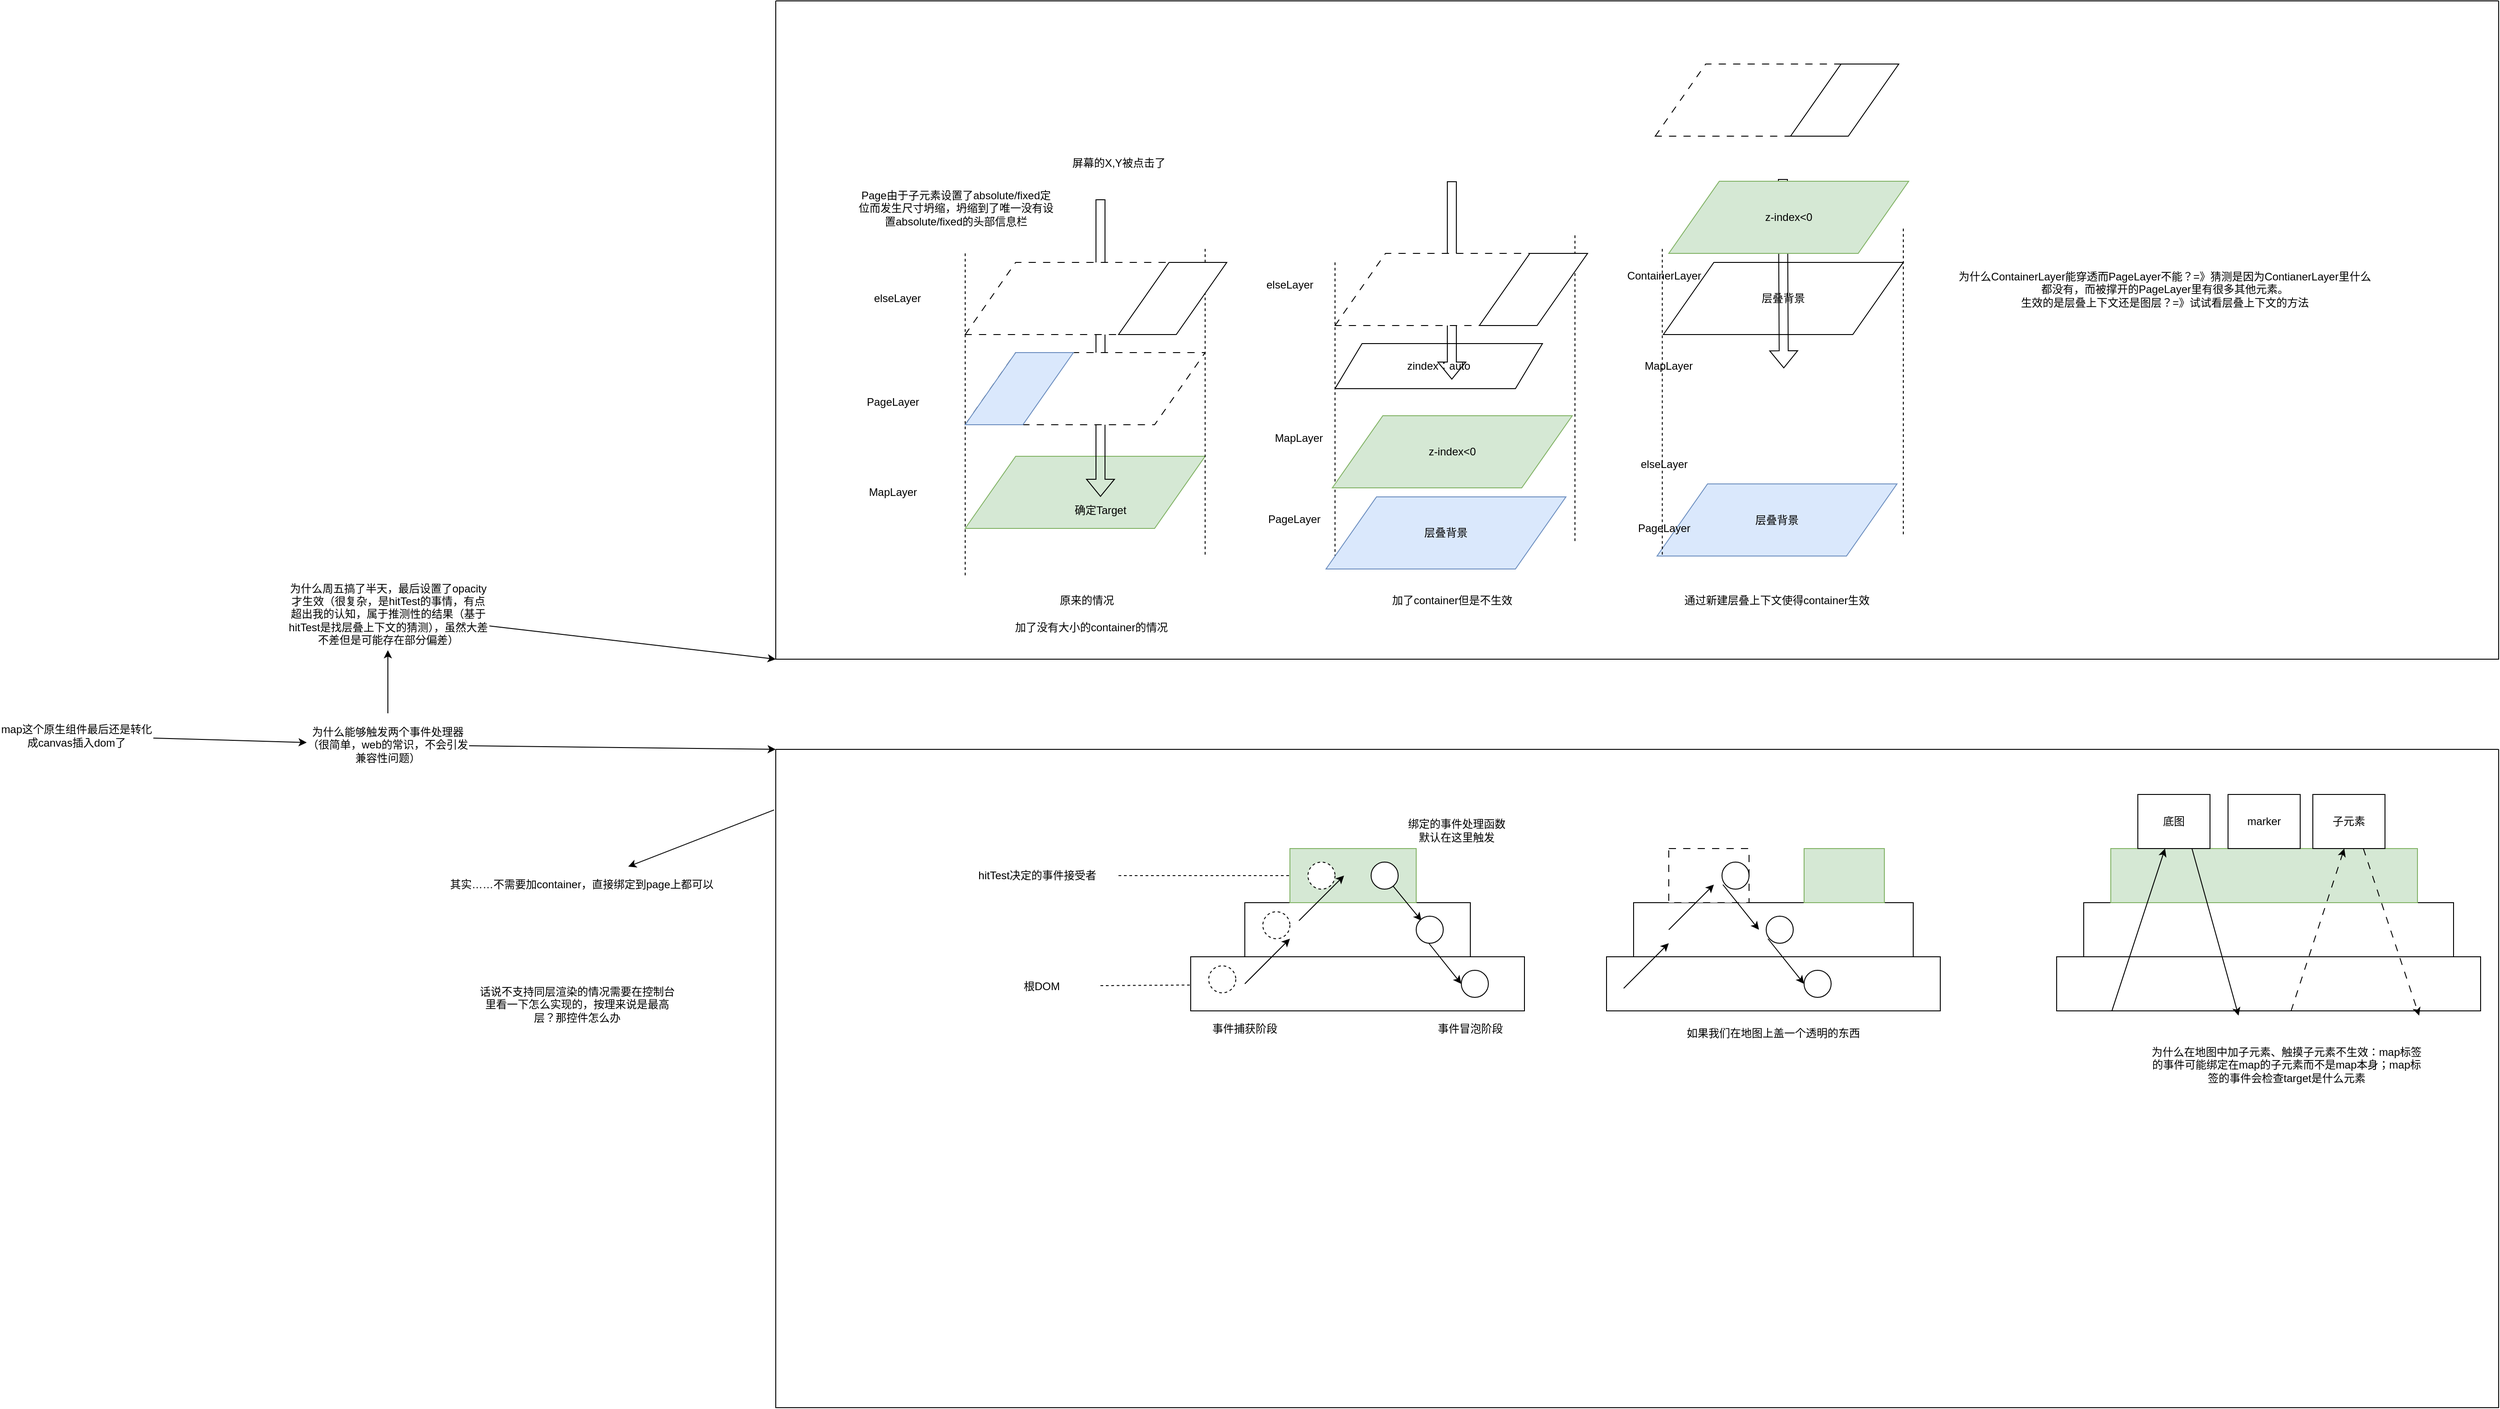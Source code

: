 <mxfile version="26.0.4">
  <diagram name="第 1 页" id="dHkBDI9f2J-48Ag7LJ06">
    <mxGraphModel dx="3088" dy="1923" grid="1" gridSize="10" guides="1" tooltips="1" connect="1" arrows="1" fold="1" page="1" pageScale="1" pageWidth="827" pageHeight="1169" math="0" shadow="0">
      <root>
        <mxCell id="0" />
        <mxCell id="1" parent="0" />
        <mxCell id="xNNs9g-YdDfOZQ5uP7P--2" value="&lt;div&gt;PageLayer&lt;/div&gt;" style="text;html=1;align=center;verticalAlign=middle;whiteSpace=wrap;rounded=0;" parent="1" vertex="1">
          <mxGeometry x="45" y="260" width="70" height="30" as="geometry" />
        </mxCell>
        <mxCell id="xNNs9g-YdDfOZQ5uP7P--3" value="" style="shape=parallelogram;perimeter=parallelogramPerimeter;whiteSpace=wrap;html=1;fixedSize=1;size=56;fillColor=#d5e8d4;strokeColor=#82b366;" parent="1" vertex="1">
          <mxGeometry x="160" y="335" width="266" height="80" as="geometry" />
        </mxCell>
        <mxCell id="xNNs9g-YdDfOZQ5uP7P--7" value="MapLayer" style="text;html=1;align=center;verticalAlign=middle;whiteSpace=wrap;rounded=0;" parent="1" vertex="1">
          <mxGeometry x="50" y="360" width="60" height="30" as="geometry" />
        </mxCell>
        <mxCell id="xNNs9g-YdDfOZQ5uP7P--11" value="" style="endArrow=none;dashed=1;html=1;rounded=0;" parent="1" edge="1">
          <mxGeometry width="50" height="50" relative="1" as="geometry">
            <mxPoint x="160" y="110" as="sourcePoint" />
            <mxPoint x="160" y="470" as="targetPoint" />
          </mxGeometry>
        </mxCell>
        <mxCell id="xNNs9g-YdDfOZQ5uP7P--14" value="Page由于子元素设置了absolute/fixed定位而发生尺寸坍缩，坍缩到了唯一没有设置absolute/fixed的头部信息栏" style="text;html=1;align=center;verticalAlign=middle;whiteSpace=wrap;rounded=0;" parent="1" vertex="1">
          <mxGeometry x="40" y="30" width="220" height="60" as="geometry" />
        </mxCell>
        <mxCell id="xNNs9g-YdDfOZQ5uP7P--13" value="" style="endArrow=classic;html=1;rounded=0;shape=flexArrow;" parent="1" edge="1">
          <mxGeometry width="50" height="50" relative="1" as="geometry">
            <mxPoint x="310" y="50" as="sourcePoint" />
            <mxPoint x="310" y="380" as="targetPoint" />
          </mxGeometry>
        </mxCell>
        <mxCell id="xNNs9g-YdDfOZQ5uP7P--29" value="层叠背景" style="shape=parallelogram;perimeter=parallelogramPerimeter;whiteSpace=wrap;html=1;fixedSize=1;size=56;fillColor=#dae8fc;strokeColor=#6c8ebf;" parent="1" vertex="1">
          <mxGeometry x="927" y="365.63" width="266" height="80" as="geometry" />
        </mxCell>
        <mxCell id="xNNs9g-YdDfOZQ5uP7P--35" value="ContainerLayer" style="text;html=1;align=center;verticalAlign=middle;whiteSpace=wrap;rounded=0;" parent="1" vertex="1">
          <mxGeometry x="905" y="120" width="60" height="30" as="geometry" />
        </mxCell>
        <mxCell id="xNNs9g-YdDfOZQ5uP7P--36" value="&lt;div&gt;为什么ContainerLayer能穿透而PageLayer不能？=》猜测是因为ContianerLayer里什么都没有，而被撑开的PageLayer里有很多其他元素。&lt;/div&gt;生效的是层叠上下文还是图层？=》试试看层叠上下文的方法" style="text;html=1;align=center;verticalAlign=middle;whiteSpace=wrap;rounded=0;" parent="1" vertex="1">
          <mxGeometry x="1260" y="120" width="460" height="60" as="geometry" />
        </mxCell>
        <mxCell id="xNNs9g-YdDfOZQ5uP7P--38" value="屏幕的X,Y被点击了" style="text;html=1;align=center;verticalAlign=middle;whiteSpace=wrap;rounded=0;" parent="1" vertex="1">
          <mxGeometry x="247" y="-10" width="167" height="40" as="geometry" />
        </mxCell>
        <mxCell id="xNNs9g-YdDfOZQ5uP7P--39" value="确定Target" style="text;html=1;align=center;verticalAlign=middle;whiteSpace=wrap;rounded=0;" parent="1" vertex="1">
          <mxGeometry x="280" y="380" width="60" height="30" as="geometry" />
        </mxCell>
        <mxCell id="xNNs9g-YdDfOZQ5uP7P--40" value="" style="endArrow=none;dashed=1;html=1;rounded=0;exitX=0;exitY=1;exitDx=0;exitDy=0;entryX=0;entryY=1;entryDx=0;entryDy=0;" parent="1" edge="1">
          <mxGeometry width="50" height="50" relative="1" as="geometry">
            <mxPoint x="426" y="105" as="sourcePoint" />
            <mxPoint x="426" y="445" as="targetPoint" />
          </mxGeometry>
        </mxCell>
        <mxCell id="xNNs9g-YdDfOZQ5uP7P--41" value="层叠背景" style="shape=parallelogram;perimeter=parallelogramPerimeter;whiteSpace=wrap;html=1;fixedSize=1;size=56;" parent="1" vertex="1">
          <mxGeometry x="934" y="120" width="266" height="80" as="geometry" />
        </mxCell>
        <mxCell id="xNNs9g-YdDfOZQ5uP7P--42" value="" style="rounded=0;whiteSpace=wrap;html=1;" parent="1" vertex="1">
          <mxGeometry x="410" y="890" width="370" height="60" as="geometry" />
        </mxCell>
        <mxCell id="xNNs9g-YdDfOZQ5uP7P--43" value="" style="rounded=0;whiteSpace=wrap;html=1;" parent="1" vertex="1">
          <mxGeometry x="470" y="830" width="250" height="60" as="geometry" />
        </mxCell>
        <mxCell id="xNNs9g-YdDfOZQ5uP7P--44" value="" style="rounded=0;whiteSpace=wrap;html=1;fillColor=#d5e8d4;strokeColor=#82b366;" parent="1" vertex="1">
          <mxGeometry x="520" y="770" width="140" height="60" as="geometry" />
        </mxCell>
        <mxCell id="xNNs9g-YdDfOZQ5uP7P--45" value="" style="rounded=0;whiteSpace=wrap;html=1;" parent="1" vertex="1">
          <mxGeometry x="871" y="890" width="370" height="60" as="geometry" />
        </mxCell>
        <mxCell id="xNNs9g-YdDfOZQ5uP7P--46" value="" style="rounded=0;whiteSpace=wrap;html=1;" parent="1" vertex="1">
          <mxGeometry x="901" y="830" width="310" height="60" as="geometry" />
        </mxCell>
        <mxCell id="xNNs9g-YdDfOZQ5uP7P--47" value="" style="rounded=0;whiteSpace=wrap;html=1;dashed=1;dashPattern=8 8;" parent="1" vertex="1">
          <mxGeometry x="940" y="770" width="89" height="60" as="geometry" />
        </mxCell>
        <mxCell id="xNNs9g-YdDfOZQ5uP7P--48" value="" style="rounded=0;whiteSpace=wrap;html=1;fillColor=#d5e8d4;strokeColor=#82b366;" parent="1" vertex="1">
          <mxGeometry x="1090" y="770" width="89" height="60" as="geometry" />
        </mxCell>
        <mxCell id="xNNs9g-YdDfOZQ5uP7P--49" value="" style="endArrow=classic;html=1;rounded=0;" parent="1" edge="1">
          <mxGeometry width="50" height="50" relative="1" as="geometry">
            <mxPoint x="470" y="920" as="sourcePoint" />
            <mxPoint x="520" y="870" as="targetPoint" />
          </mxGeometry>
        </mxCell>
        <mxCell id="xNNs9g-YdDfOZQ5uP7P--52" value="" style="endArrow=classic;html=1;rounded=0;" parent="1" edge="1">
          <mxGeometry width="50" height="50" relative="1" as="geometry">
            <mxPoint x="530" y="850" as="sourcePoint" />
            <mxPoint x="580" y="800" as="targetPoint" />
          </mxGeometry>
        </mxCell>
        <mxCell id="xNNs9g-YdDfOZQ5uP7P--53" value="" style="endArrow=classic;html=1;rounded=0;" parent="1" edge="1">
          <mxGeometry width="50" height="50" relative="1" as="geometry">
            <mxPoint x="940" y="860" as="sourcePoint" />
            <mxPoint x="990" y="810" as="targetPoint" />
          </mxGeometry>
        </mxCell>
        <mxCell id="xNNs9g-YdDfOZQ5uP7P--54" value="" style="endArrow=classic;html=1;rounded=0;" parent="1" edge="1">
          <mxGeometry width="50" height="50" relative="1" as="geometry">
            <mxPoint x="890" y="925" as="sourcePoint" />
            <mxPoint x="940" y="875" as="targetPoint" />
          </mxGeometry>
        </mxCell>
        <mxCell id="xNNs9g-YdDfOZQ5uP7P--55" value="" style="endArrow=classic;html=1;rounded=0;" parent="1" source="xNNs9g-YdDfOZQ5uP7P--59" edge="1">
          <mxGeometry width="50" height="50" relative="1" as="geometry">
            <mxPoint x="625.86" y="800" as="sourcePoint" />
            <mxPoint x="665.86" y="850" as="targetPoint" />
          </mxGeometry>
        </mxCell>
        <mxCell id="xNNs9g-YdDfOZQ5uP7P--56" value="" style="endArrow=classic;html=1;rounded=0;" parent="1" edge="1">
          <mxGeometry width="50" height="50" relative="1" as="geometry">
            <mxPoint x="670" y="870" as="sourcePoint" />
            <mxPoint x="710" y="920" as="targetPoint" />
          </mxGeometry>
        </mxCell>
        <mxCell id="xNNs9g-YdDfOZQ5uP7P--57" value="" style="endArrow=classic;html=1;rounded=0;" parent="1" edge="1">
          <mxGeometry width="50" height="50" relative="1" as="geometry">
            <mxPoint x="1000" y="810" as="sourcePoint" />
            <mxPoint x="1040" y="860" as="targetPoint" />
          </mxGeometry>
        </mxCell>
        <mxCell id="xNNs9g-YdDfOZQ5uP7P--60" value="" style="endArrow=classic;html=1;rounded=0;" parent="1" target="xNNs9g-YdDfOZQ5uP7P--59" edge="1">
          <mxGeometry width="50" height="50" relative="1" as="geometry">
            <mxPoint x="625.86" y="800" as="sourcePoint" />
            <mxPoint x="665.86" y="850" as="targetPoint" />
          </mxGeometry>
        </mxCell>
        <mxCell id="xNNs9g-YdDfOZQ5uP7P--59" value="" style="ellipse;whiteSpace=wrap;html=1;" parent="1" vertex="1">
          <mxGeometry x="610" y="785" width="30" height="30" as="geometry" />
        </mxCell>
        <mxCell id="xNNs9g-YdDfOZQ5uP7P--61" value="" style="ellipse;whiteSpace=wrap;html=1;" parent="1" vertex="1">
          <mxGeometry x="660" y="845" width="30" height="30" as="geometry" />
        </mxCell>
        <mxCell id="xNNs9g-YdDfOZQ5uP7P--62" value="" style="ellipse;whiteSpace=wrap;html=1;" parent="1" vertex="1">
          <mxGeometry x="710" y="905" width="30" height="30" as="geometry" />
        </mxCell>
        <mxCell id="xNNs9g-YdDfOZQ5uP7P--63" value="" style="ellipse;whiteSpace=wrap;html=1;" parent="1" vertex="1">
          <mxGeometry x="999" y="785" width="30" height="30" as="geometry" />
        </mxCell>
        <mxCell id="xNNs9g-YdDfOZQ5uP7P--64" value="" style="ellipse;whiteSpace=wrap;html=1;" parent="1" vertex="1">
          <mxGeometry x="1048" y="845" width="30" height="30" as="geometry" />
        </mxCell>
        <mxCell id="xNNs9g-YdDfOZQ5uP7P--65" value="" style="ellipse;whiteSpace=wrap;html=1;" parent="1" vertex="1">
          <mxGeometry x="1090" y="905" width="30" height="30" as="geometry" />
        </mxCell>
        <mxCell id="xNNs9g-YdDfOZQ5uP7P--66" value="" style="endArrow=classic;html=1;rounded=0;" parent="1" edge="1">
          <mxGeometry width="50" height="50" relative="1" as="geometry">
            <mxPoint x="1050" y="870" as="sourcePoint" />
            <mxPoint x="1090" y="920" as="targetPoint" />
          </mxGeometry>
        </mxCell>
        <mxCell id="xNNs9g-YdDfOZQ5uP7P--32" value="" style="endArrow=classic;html=1;rounded=0;shape=flexArrow;" parent="1" edge="1">
          <mxGeometry width="50" height="50" relative="1" as="geometry">
            <mxPoint x="1066.5" y="27.5" as="sourcePoint" />
            <mxPoint x="1067.5" y="237.5" as="targetPoint" />
          </mxGeometry>
        </mxCell>
        <mxCell id="xNNs9g-YdDfOZQ5uP7P--67" value="" style="endArrow=none;dashed=1;html=1;rounded=0;exitX=0;exitY=1;exitDx=0;exitDy=0;entryX=0;entryY=1;entryDx=0;entryDy=0;" parent="1" edge="1">
          <mxGeometry width="50" height="50" relative="1" as="geometry">
            <mxPoint x="570" y="120" as="sourcePoint" />
            <mxPoint x="570" y="460" as="targetPoint" />
          </mxGeometry>
        </mxCell>
        <mxCell id="xNNs9g-YdDfOZQ5uP7P--68" value="" style="endArrow=none;dashed=1;html=1;rounded=0;exitX=0;exitY=1;exitDx=0;exitDy=0;entryX=0;entryY=1;entryDx=0;entryDy=0;" parent="1" edge="1">
          <mxGeometry width="50" height="50" relative="1" as="geometry">
            <mxPoint x="836" y="90" as="sourcePoint" />
            <mxPoint x="836" y="430" as="targetPoint" />
          </mxGeometry>
        </mxCell>
        <mxCell id="xNNs9g-YdDfOZQ5uP7P--69" value="" style="endArrow=none;dashed=1;html=1;rounded=0;exitX=0;exitY=1;exitDx=0;exitDy=0;entryX=0;entryY=1;entryDx=0;entryDy=0;" parent="1" edge="1">
          <mxGeometry width="50" height="50" relative="1" as="geometry">
            <mxPoint x="932.82" y="105" as="sourcePoint" />
            <mxPoint x="932.82" y="445" as="targetPoint" />
          </mxGeometry>
        </mxCell>
        <mxCell id="xNNs9g-YdDfOZQ5uP7P--70" value="" style="endArrow=none;dashed=1;html=1;rounded=0;exitX=0;exitY=1;exitDx=0;exitDy=0;entryX=0;entryY=1;entryDx=0;entryDy=0;" parent="1" edge="1">
          <mxGeometry width="50" height="50" relative="1" as="geometry">
            <mxPoint x="1200" y="82.5" as="sourcePoint" />
            <mxPoint x="1200" y="422.5" as="targetPoint" />
          </mxGeometry>
        </mxCell>
        <mxCell id="xNNs9g-YdDfOZQ5uP7P--71" value="elseLayer" style="text;html=1;align=center;verticalAlign=middle;whiteSpace=wrap;rounded=0;" parent="1" vertex="1">
          <mxGeometry x="50" y="145" width="70" height="30" as="geometry" />
        </mxCell>
        <mxCell id="xNNs9g-YdDfOZQ5uP7P--72" value="elseLayer" style="text;html=1;align=center;verticalAlign=middle;whiteSpace=wrap;rounded=0;" parent="1" vertex="1">
          <mxGeometry x="485" y="130" width="70" height="30" as="geometry" />
        </mxCell>
        <mxCell id="xNNs9g-YdDfOZQ5uP7P--73" value="elseLayer" style="text;html=1;align=center;verticalAlign=middle;whiteSpace=wrap;rounded=0;" parent="1" vertex="1">
          <mxGeometry x="900" y="329.38" width="70" height="30" as="geometry" />
        </mxCell>
        <mxCell id="xNNs9g-YdDfOZQ5uP7P--74" value="&lt;div&gt;PageLayer&lt;/div&gt;" style="text;html=1;align=center;verticalAlign=middle;whiteSpace=wrap;rounded=0;" parent="1" vertex="1">
          <mxGeometry x="900" y="400" width="70" height="30" as="geometry" />
        </mxCell>
        <mxCell id="xNNs9g-YdDfOZQ5uP7P--77" value="MapLayer" style="text;html=1;align=center;verticalAlign=middle;whiteSpace=wrap;rounded=0;" parent="1" vertex="1">
          <mxGeometry x="910" y="220" width="60" height="30" as="geometry" />
        </mxCell>
        <mxCell id="xNNs9g-YdDfOZQ5uP7P--78" value="" style="swimlane;startSize=0;" parent="1" vertex="1">
          <mxGeometry x="-50" y="-170" width="1910" height="730" as="geometry" />
        </mxCell>
        <mxCell id="xNNs9g-YdDfOZQ5uP7P--109" value="原来的情况" style="text;html=1;align=center;verticalAlign=middle;whiteSpace=wrap;rounded=0;" parent="xNNs9g-YdDfOZQ5uP7P--78" vertex="1">
          <mxGeometry x="300" y="650" width="90" height="30" as="geometry" />
        </mxCell>
        <mxCell id="xNNs9g-YdDfOZQ5uP7P--110" value="通过新建层叠上下文使得container生效" style="text;html=1;align=center;verticalAlign=middle;whiteSpace=wrap;rounded=0;" parent="xNNs9g-YdDfOZQ5uP7P--78" vertex="1">
          <mxGeometry x="1000" y="650" width="220" height="30" as="geometry" />
        </mxCell>
        <mxCell id="xNNs9g-YdDfOZQ5uP7P--111" value="加了container但是不生效" style="text;html=1;align=center;verticalAlign=middle;whiteSpace=wrap;rounded=0;" parent="xNNs9g-YdDfOZQ5uP7P--78" vertex="1">
          <mxGeometry x="650" y="650" width="200" height="30" as="geometry" />
        </mxCell>
        <mxCell id="xNNs9g-YdDfOZQ5uP7P--112" value="加了没有大小的container的情况" style="text;html=1;align=center;verticalAlign=middle;whiteSpace=wrap;rounded=0;" parent="xNNs9g-YdDfOZQ5uP7P--78" vertex="1">
          <mxGeometry x="250" y="680" width="200" height="30" as="geometry" />
        </mxCell>
        <mxCell id="xNNs9g-YdDfOZQ5uP7P--16" value="zindex：auto" style="shape=parallelogram;perimeter=parallelogramPerimeter;whiteSpace=wrap;html=1;fixedSize=1;size=30;" parent="xNNs9g-YdDfOZQ5uP7P--78" vertex="1">
          <mxGeometry x="620" y="380" width="230" height="50" as="geometry" />
        </mxCell>
        <mxCell id="xNNs9g-YdDfOZQ5uP7P--17" value="z-index&amp;lt;0" style="shape=parallelogram;perimeter=parallelogramPerimeter;whiteSpace=wrap;html=1;fixedSize=1;size=56;fillColor=#d5e8d4;strokeColor=#82b366;" parent="xNNs9g-YdDfOZQ5uP7P--78" vertex="1">
          <mxGeometry x="617" y="460" width="266" height="80" as="geometry" />
        </mxCell>
        <mxCell id="xNNs9g-YdDfOZQ5uP7P--92" value="" style="group" parent="xNNs9g-YdDfOZQ5uP7P--78" vertex="1" connectable="0">
          <mxGeometry x="610" y="550" width="266" height="80" as="geometry" />
        </mxCell>
        <mxCell id="xNNs9g-YdDfOZQ5uP7P--8" value="层叠背景" style="shape=parallelogram;perimeter=parallelogramPerimeter;whiteSpace=wrap;html=1;fixedSize=1;size=56;fillColor=#dae8fc;strokeColor=#6c8ebf;" parent="xNNs9g-YdDfOZQ5uP7P--92" vertex="1">
          <mxGeometry width="266" height="80" as="geometry" />
        </mxCell>
        <mxCell id="xNNs9g-YdDfOZQ5uP7P--27" value="MapLayer" style="text;html=1;align=center;verticalAlign=middle;whiteSpace=wrap;rounded=0;" parent="xNNs9g-YdDfOZQ5uP7P--78" vertex="1">
          <mxGeometry x="550" y="470" width="60" height="30" as="geometry" />
        </mxCell>
        <mxCell id="xNNs9g-YdDfOZQ5uP7P--21" value="&lt;div&gt;PageLayer&lt;/div&gt;" style="text;html=1;align=center;verticalAlign=middle;whiteSpace=wrap;rounded=0;" parent="xNNs9g-YdDfOZQ5uP7P--78" vertex="1">
          <mxGeometry x="540" y="560" width="70" height="30" as="geometry" />
        </mxCell>
        <mxCell id="xNNs9g-YdDfOZQ5uP7P--22" value="" style="endArrow=classic;html=1;rounded=0;shape=flexArrow;" parent="xNNs9g-YdDfOZQ5uP7P--78" edge="1">
          <mxGeometry width="50" height="50" relative="1" as="geometry">
            <mxPoint x="749.5" y="200" as="sourcePoint" />
            <mxPoint x="749.5" y="420" as="targetPoint" />
          </mxGeometry>
        </mxCell>
        <mxCell id="xNNs9g-YdDfOZQ5uP7P--33" value="z-index&amp;lt;0" style="shape=parallelogram;perimeter=parallelogramPerimeter;whiteSpace=wrap;html=1;fixedSize=1;size=56;fillColor=#d5e8d4;strokeColor=#82b366;" parent="xNNs9g-YdDfOZQ5uP7P--78" vertex="1">
          <mxGeometry x="990" y="200" width="266" height="80" as="geometry" />
        </mxCell>
        <mxCell id="xNNs9g-YdDfOZQ5uP7P--94" value="" style="group" parent="xNNs9g-YdDfOZQ5uP7P--78" vertex="1" connectable="0">
          <mxGeometry x="975" y="70" width="270" height="80" as="geometry" />
        </mxCell>
        <mxCell id="xNNs9g-YdDfOZQ5uP7P--31" value="" style="shape=parallelogram;perimeter=parallelogramPerimeter;whiteSpace=wrap;html=1;fixedSize=1;size=56;dashed=1;dashPattern=8 8;" parent="xNNs9g-YdDfOZQ5uP7P--94" vertex="1">
          <mxGeometry width="266" height="80" as="geometry" />
        </mxCell>
        <mxCell id="xNNs9g-YdDfOZQ5uP7P--30" value="" style="shape=parallelogram;perimeter=parallelogramPerimeter;whiteSpace=wrap;html=1;fixedSize=1;size=56;" parent="xNNs9g-YdDfOZQ5uP7P--94" vertex="1">
          <mxGeometry x="150" width="120" height="80" as="geometry" />
        </mxCell>
        <mxCell id="xNNs9g-YdDfOZQ5uP7P--79" value="" style="swimlane;startSize=0;" parent="1" vertex="1">
          <mxGeometry x="-50" y="660" width="1910" height="730" as="geometry" />
        </mxCell>
        <mxCell id="xNNs9g-YdDfOZQ5uP7P--85" value="hitTest决定的事件接受者" style="text;html=1;align=center;verticalAlign=middle;whiteSpace=wrap;rounded=0;" parent="xNNs9g-YdDfOZQ5uP7P--79" vertex="1">
          <mxGeometry x="200" y="125" width="180" height="30" as="geometry" />
        </mxCell>
        <mxCell id="xNNs9g-YdDfOZQ5uP7P--86" value="根DOM" style="text;html=1;align=center;verticalAlign=middle;whiteSpace=wrap;rounded=0;" parent="xNNs9g-YdDfOZQ5uP7P--79" vertex="1">
          <mxGeometry x="230" y="245" width="130" height="35" as="geometry" />
        </mxCell>
        <mxCell id="xNNs9g-YdDfOZQ5uP7P--96" value="绑定的事件处理函数默认在这里触发" style="text;html=1;align=center;verticalAlign=middle;whiteSpace=wrap;rounded=0;" parent="xNNs9g-YdDfOZQ5uP7P--79" vertex="1">
          <mxGeometry x="700" y="70" width="110" height="40" as="geometry" />
        </mxCell>
        <mxCell id="xNNs9g-YdDfOZQ5uP7P--102" value="" style="ellipse;whiteSpace=wrap;html=1;dashed=1;" parent="xNNs9g-YdDfOZQ5uP7P--79" vertex="1">
          <mxGeometry x="480" y="240" width="30" height="30" as="geometry" />
        </mxCell>
        <mxCell id="xNNs9g-YdDfOZQ5uP7P--104" value="" style="ellipse;whiteSpace=wrap;html=1;dashed=1;" parent="xNNs9g-YdDfOZQ5uP7P--79" vertex="1">
          <mxGeometry x="590" y="125" width="30" height="30" as="geometry" />
        </mxCell>
        <mxCell id="xNNs9g-YdDfOZQ5uP7P--103" value="" style="ellipse;whiteSpace=wrap;html=1;dashed=1;" parent="xNNs9g-YdDfOZQ5uP7P--79" vertex="1">
          <mxGeometry x="540" y="180" width="30" height="30" as="geometry" />
        </mxCell>
        <mxCell id="xNNs9g-YdDfOZQ5uP7P--105" value="事件捕获阶段" style="text;html=1;align=center;verticalAlign=middle;whiteSpace=wrap;rounded=0;" parent="xNNs9g-YdDfOZQ5uP7P--79" vertex="1">
          <mxGeometry x="480" y="300" width="80" height="20" as="geometry" />
        </mxCell>
        <mxCell id="xNNs9g-YdDfOZQ5uP7P--106" value="事件冒泡阶段" style="text;html=1;align=center;verticalAlign=middle;whiteSpace=wrap;rounded=0;" parent="xNNs9g-YdDfOZQ5uP7P--79" vertex="1">
          <mxGeometry x="730" y="300" width="80" height="20" as="geometry" />
        </mxCell>
        <mxCell id="xNNs9g-YdDfOZQ5uP7P--113" value="如果我们在地图上盖一个透明的东西" style="text;html=1;align=center;verticalAlign=middle;whiteSpace=wrap;rounded=0;" parent="xNNs9g-YdDfOZQ5uP7P--79" vertex="1">
          <mxGeometry x="980" y="300" width="252" height="30" as="geometry" />
        </mxCell>
        <mxCell id="xNNs9g-YdDfOZQ5uP7P--114" value="为什么在地图中加子元素、触摸子元素不生效：map标签的事件可能绑定在map的子元素而不是map本身；map标签的事件会检查target是什么元素" style="text;html=1;align=center;verticalAlign=middle;whiteSpace=wrap;rounded=0;" parent="xNNs9g-YdDfOZQ5uP7P--79" vertex="1">
          <mxGeometry x="1520" y="300" width="310" height="100" as="geometry" />
        </mxCell>
        <mxCell id="xNNs9g-YdDfOZQ5uP7P--115" value="" style="rounded=0;whiteSpace=wrap;html=1;" parent="xNNs9g-YdDfOZQ5uP7P--79" vertex="1">
          <mxGeometry x="1420" y="230" width="470" height="60" as="geometry" />
        </mxCell>
        <mxCell id="xNNs9g-YdDfOZQ5uP7P--116" value="" style="rounded=0;whiteSpace=wrap;html=1;" parent="xNNs9g-YdDfOZQ5uP7P--79" vertex="1">
          <mxGeometry x="1450" y="170" width="410" height="60" as="geometry" />
        </mxCell>
        <mxCell id="xNNs9g-YdDfOZQ5uP7P--117" value="" style="rounded=0;whiteSpace=wrap;html=1;fillColor=#d5e8d4;strokeColor=#82b366;" parent="xNNs9g-YdDfOZQ5uP7P--79" vertex="1">
          <mxGeometry x="1480" y="110" width="340" height="60" as="geometry" />
        </mxCell>
        <mxCell id="xNNs9g-YdDfOZQ5uP7P--118" value="底图" style="rounded=0;whiteSpace=wrap;html=1;" parent="xNNs9g-YdDfOZQ5uP7P--79" vertex="1">
          <mxGeometry x="1510" y="50" width="80" height="60" as="geometry" />
        </mxCell>
        <mxCell id="xNNs9g-YdDfOZQ5uP7P--119" value="marker" style="rounded=0;whiteSpace=wrap;html=1;" parent="xNNs9g-YdDfOZQ5uP7P--79" vertex="1">
          <mxGeometry x="1610" y="50" width="80" height="60" as="geometry" />
        </mxCell>
        <mxCell id="xNNs9g-YdDfOZQ5uP7P--122" value="子元素" style="rounded=0;whiteSpace=wrap;html=1;" parent="xNNs9g-YdDfOZQ5uP7P--79" vertex="1">
          <mxGeometry x="1704" y="50" width="80" height="60" as="geometry" />
        </mxCell>
        <mxCell id="xNNs9g-YdDfOZQ5uP7P--124" value="" style="endArrow=classic;html=1;rounded=0;exitX=0.13;exitY=1.007;exitDx=0;exitDy=0;exitPerimeter=0;" parent="xNNs9g-YdDfOZQ5uP7P--79" source="xNNs9g-YdDfOZQ5uP7P--115" target="xNNs9g-YdDfOZQ5uP7P--118" edge="1">
          <mxGeometry width="50" height="50" relative="1" as="geometry">
            <mxPoint x="1500" y="250" as="sourcePoint" />
            <mxPoint x="1550" y="200" as="targetPoint" />
          </mxGeometry>
        </mxCell>
        <mxCell id="xNNs9g-YdDfOZQ5uP7P--125" value="" style="endArrow=classic;html=1;rounded=0;exitX=0.75;exitY=1;exitDx=0;exitDy=0;entryX=0.429;entryY=1.087;entryDx=0;entryDy=0;entryPerimeter=0;" parent="xNNs9g-YdDfOZQ5uP7P--79" source="xNNs9g-YdDfOZQ5uP7P--118" target="xNNs9g-YdDfOZQ5uP7P--115" edge="1">
          <mxGeometry width="50" height="50" relative="1" as="geometry">
            <mxPoint x="1350" y="140" as="sourcePoint" />
            <mxPoint x="1400" y="90" as="targetPoint" />
          </mxGeometry>
        </mxCell>
        <mxCell id="xNNs9g-YdDfOZQ5uP7P--126" value="" style="endArrow=classic;html=1;rounded=0;exitX=0.13;exitY=1.007;exitDx=0;exitDy=0;exitPerimeter=0;dashed=1;dashPattern=8 8;" parent="xNNs9g-YdDfOZQ5uP7P--79" edge="1">
          <mxGeometry width="50" height="50" relative="1" as="geometry">
            <mxPoint x="1679.9" y="290" as="sourcePoint" />
            <mxPoint x="1738.9" y="110" as="targetPoint" />
          </mxGeometry>
        </mxCell>
        <mxCell id="xNNs9g-YdDfOZQ5uP7P--127" value="" style="endArrow=classic;html=1;rounded=0;exitX=0.75;exitY=1;exitDx=0;exitDy=0;entryX=0.855;entryY=1.087;entryDx=0;entryDy=0;entryPerimeter=0;dashed=1;dashPattern=8 8;" parent="xNNs9g-YdDfOZQ5uP7P--79" target="xNNs9g-YdDfOZQ5uP7P--115" edge="1">
          <mxGeometry width="50" height="50" relative="1" as="geometry">
            <mxPoint x="1760" y="110" as="sourcePoint" />
            <mxPoint x="1812" y="295" as="targetPoint" />
          </mxGeometry>
        </mxCell>
        <mxCell id="xNNs9g-YdDfOZQ5uP7P--81" style="rounded=0;orthogonalLoop=1;jettySize=auto;html=1;entryX=0;entryY=1;entryDx=0;entryDy=0;" parent="1" source="xNNs9g-YdDfOZQ5uP7P--80" target="xNNs9g-YdDfOZQ5uP7P--78" edge="1">
          <mxGeometry relative="1" as="geometry" />
        </mxCell>
        <mxCell id="xNNs9g-YdDfOZQ5uP7P--80" value="为什么周五搞了半天，最后设置了opacity才生效（很复杂，是hitTest的事情，有点超出我的认知，属于推测性的结果（基于hitTest是找层叠上下文的猜测），虽然大差不差但是可能存在部分偏差）" style="text;html=1;align=center;verticalAlign=middle;whiteSpace=wrap;rounded=0;" parent="1" vertex="1">
          <mxGeometry x="-592.5" y="470" width="225" height="80" as="geometry" />
        </mxCell>
        <mxCell id="xNNs9g-YdDfOZQ5uP7P--83" style="rounded=0;orthogonalLoop=1;jettySize=auto;html=1;entryX=0;entryY=0;entryDx=0;entryDy=0;" parent="1" source="xNNs9g-YdDfOZQ5uP7P--82" target="xNNs9g-YdDfOZQ5uP7P--79" edge="1">
          <mxGeometry relative="1" as="geometry" />
        </mxCell>
        <mxCell id="xNNs9g-YdDfOZQ5uP7P--100" style="rounded=0;orthogonalLoop=1;jettySize=auto;html=1;" parent="1" source="xNNs9g-YdDfOZQ5uP7P--82" target="xNNs9g-YdDfOZQ5uP7P--80" edge="1">
          <mxGeometry relative="1" as="geometry" />
        </mxCell>
        <mxCell id="xNNs9g-YdDfOZQ5uP7P--82" value="为什么能够触发两个事件处理器（很简单，web的常识，不会引发兼容性问题）" style="text;html=1;align=center;verticalAlign=middle;whiteSpace=wrap;rounded=0;" parent="1" vertex="1">
          <mxGeometry x="-570" y="620" width="180" height="70" as="geometry" />
        </mxCell>
        <mxCell id="xNNs9g-YdDfOZQ5uP7P--87" value="" style="endArrow=none;dashed=1;html=1;rounded=0;" parent="1" source="xNNs9g-YdDfOZQ5uP7P--85" target="xNNs9g-YdDfOZQ5uP7P--44" edge="1">
          <mxGeometry width="50" height="50" relative="1" as="geometry">
            <mxPoint x="50" y="940" as="sourcePoint" />
            <mxPoint x="100" y="890" as="targetPoint" />
          </mxGeometry>
        </mxCell>
        <mxCell id="xNNs9g-YdDfOZQ5uP7P--88" value="" style="endArrow=none;dashed=1;html=1;rounded=0;" parent="1" source="xNNs9g-YdDfOZQ5uP7P--86" target="xNNs9g-YdDfOZQ5uP7P--42" edge="1">
          <mxGeometry width="50" height="50" relative="1" as="geometry">
            <mxPoint x="200" y="1110" as="sourcePoint" />
            <mxPoint x="250" y="1060" as="targetPoint" />
          </mxGeometry>
        </mxCell>
        <mxCell id="xNNs9g-YdDfOZQ5uP7P--89" value="" style="group" parent="1" vertex="1" connectable="0">
          <mxGeometry x="160" y="220" width="266" height="80" as="geometry" />
        </mxCell>
        <mxCell id="xNNs9g-YdDfOZQ5uP7P--6" value="" style="shape=parallelogram;perimeter=parallelogramPerimeter;whiteSpace=wrap;html=1;fixedSize=1;size=56;dashed=1;dashPattern=8 8;" parent="xNNs9g-YdDfOZQ5uP7P--89" vertex="1">
          <mxGeometry width="266" height="80" as="geometry" />
        </mxCell>
        <mxCell id="xNNs9g-YdDfOZQ5uP7P--12" value="" style="shape=parallelogram;perimeter=parallelogramPerimeter;whiteSpace=wrap;html=1;fixedSize=1;size=56;fillColor=#dae8fc;strokeColor=#6c8ebf;" parent="xNNs9g-YdDfOZQ5uP7P--89" vertex="1">
          <mxGeometry width="120" height="80" as="geometry" />
        </mxCell>
        <mxCell id="xNNs9g-YdDfOZQ5uP7P--90" value="" style="group" parent="1" vertex="1" connectable="0">
          <mxGeometry x="160" y="120" width="290" height="80" as="geometry" />
        </mxCell>
        <mxCell id="xNNs9g-YdDfOZQ5uP7P--23" value="" style="shape=parallelogram;perimeter=parallelogramPerimeter;whiteSpace=wrap;html=1;fixedSize=1;size=56;dashed=1;dashPattern=8 8;" parent="xNNs9g-YdDfOZQ5uP7P--90" vertex="1">
          <mxGeometry width="266" height="80" as="geometry" />
        </mxCell>
        <mxCell id="xNNs9g-YdDfOZQ5uP7P--24" value="" style="shape=parallelogram;perimeter=parallelogramPerimeter;whiteSpace=wrap;html=1;fixedSize=1;size=56;" parent="xNNs9g-YdDfOZQ5uP7P--90" vertex="1">
          <mxGeometry x="170" width="120" height="80" as="geometry" />
        </mxCell>
        <mxCell id="xNNs9g-YdDfOZQ5uP7P--91" value="" style="group" parent="1" vertex="1" connectable="0">
          <mxGeometry x="570" y="110" width="280" height="80" as="geometry" />
        </mxCell>
        <mxCell id="xNNs9g-YdDfOZQ5uP7P--25" value="" style="shape=parallelogram;perimeter=parallelogramPerimeter;whiteSpace=wrap;html=1;fixedSize=1;size=56;dashed=1;dashPattern=8 8;" parent="xNNs9g-YdDfOZQ5uP7P--91" vertex="1">
          <mxGeometry width="266" height="80" as="geometry" />
        </mxCell>
        <mxCell id="xNNs9g-YdDfOZQ5uP7P--26" value="" style="shape=parallelogram;perimeter=parallelogramPerimeter;whiteSpace=wrap;html=1;fixedSize=1;size=56;" parent="xNNs9g-YdDfOZQ5uP7P--91" vertex="1">
          <mxGeometry x="160" width="120" height="80" as="geometry" />
        </mxCell>
        <mxCell id="xNNs9g-YdDfOZQ5uP7P--98" style="rounded=0;orthogonalLoop=1;jettySize=auto;html=1;" parent="1" source="xNNs9g-YdDfOZQ5uP7P--97" target="xNNs9g-YdDfOZQ5uP7P--82" edge="1">
          <mxGeometry relative="1" as="geometry" />
        </mxCell>
        <mxCell id="xNNs9g-YdDfOZQ5uP7P--97" value="map这个原生组件最后还是转化成canvas插入dom了" style="text;html=1;align=center;verticalAlign=middle;whiteSpace=wrap;rounded=0;" parent="1" vertex="1">
          <mxGeometry x="-910" y="610" width="170" height="70" as="geometry" />
        </mxCell>
        <mxCell id="xNNs9g-YdDfOZQ5uP7P--107" value="其实……不需要加container，直接绑定到page上都可以" style="text;html=1;align=center;verticalAlign=middle;whiteSpace=wrap;rounded=0;" parent="1" vertex="1">
          <mxGeometry x="-440" y="790" width="350" height="40" as="geometry" />
        </mxCell>
        <mxCell id="xNNs9g-YdDfOZQ5uP7P--108" value="" style="endArrow=classic;html=1;rounded=0;exitX=-0.001;exitY=0.092;exitDx=0;exitDy=0;exitPerimeter=0;" parent="1" source="xNNs9g-YdDfOZQ5uP7P--79" target="xNNs9g-YdDfOZQ5uP7P--107" edge="1">
          <mxGeometry width="50" height="50" relative="1" as="geometry">
            <mxPoint x="-310" y="910" as="sourcePoint" />
            <mxPoint x="-260" y="860" as="targetPoint" />
          </mxGeometry>
        </mxCell>
        <mxCell id="xNNs9g-YdDfOZQ5uP7P--128" value="话说不支持同层渲染的情况需要在控制台里看一下怎么实现的，按理来说是最高层？那控件怎么办" style="text;html=1;align=center;verticalAlign=middle;whiteSpace=wrap;rounded=0;" parent="1" vertex="1">
          <mxGeometry x="-380" y="905" width="220" height="75" as="geometry" />
        </mxCell>
      </root>
    </mxGraphModel>
  </diagram>
</mxfile>
